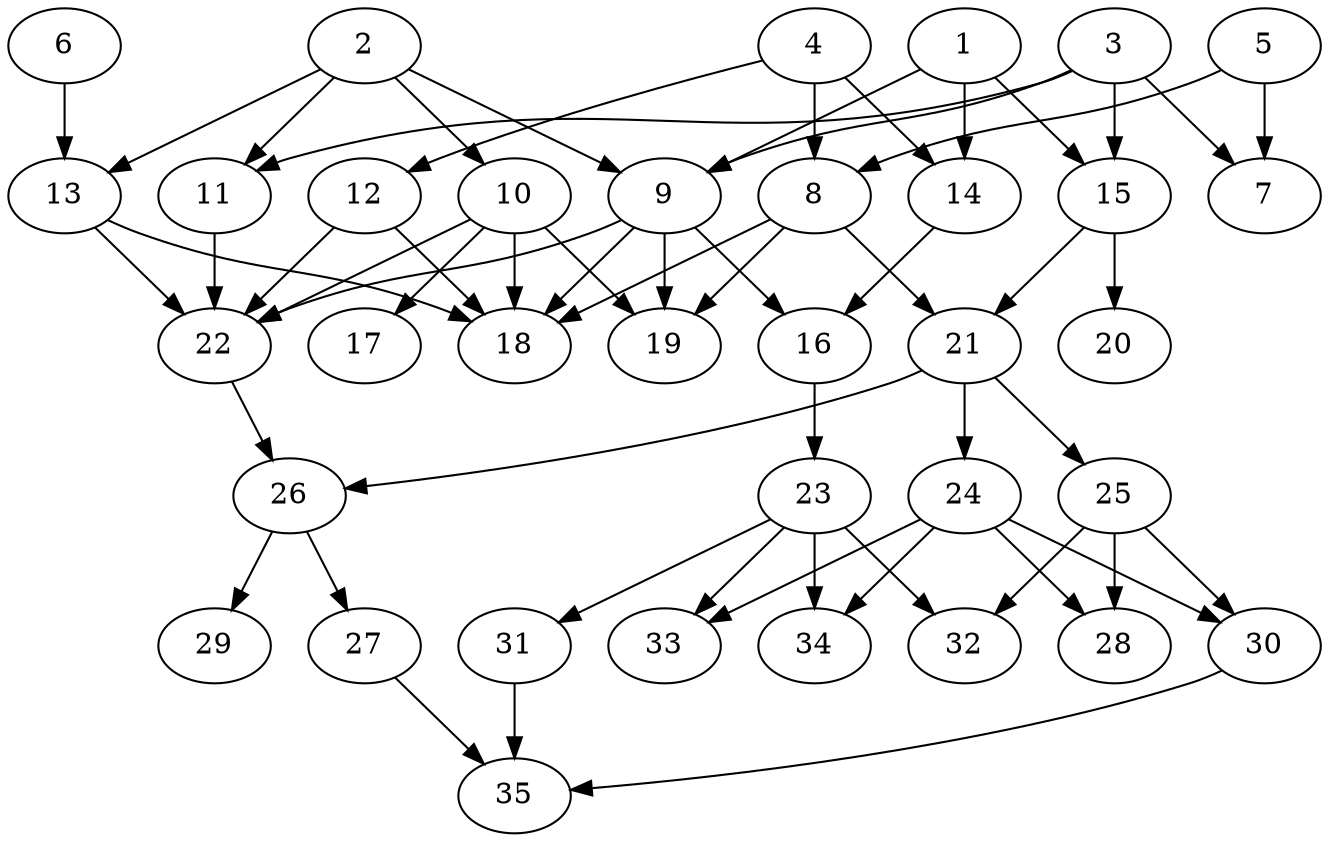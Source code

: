 // DAG (tier=2-normal, mode=compute, n=35, ccr=0.354, fat=0.589, density=0.466, regular=0.502, jump=0.181, mindata=524288, maxdata=8388608)
// DAG automatically generated by daggen at Sun Aug 24 16:33:33 2025
// /home/ermia/Project/Environments/daggen/bin/daggen --dot --ccr 0.354 --fat 0.589 --regular 0.502 --density 0.466 --jump 0.181 --mindata 524288 --maxdata 8388608 -n 35 
digraph G {
  1 [size="795071256733965952", alpha="0.01", expect_size="397535628366982976"]
  1 -> 9 [size ="362424179884032"]
  1 -> 14 [size ="362424179884032"]
  1 -> 15 [size ="362424179884032"]
  2 [size="2852654598324224000", alpha="0.04", expect_size="1426327299162112000"]
  2 -> 9 [size ="16091237580800"]
  2 -> 10 [size ="16091237580800"]
  2 -> 11 [size ="16091237580800"]
  2 -> 13 [size ="16091237580800"]
  3 [size="168794046292612349952", alpha="0.01", expect_size="84397023146306174976"]
  3 -> 7 [size ="244340093878272"]
  3 -> 9 [size ="244340093878272"]
  3 -> 11 [size ="244340093878272"]
  3 -> 15 [size ="244340093878272"]
  4 [size="10470507701019912", alpha="0.16", expect_size="5235253850509956"]
  4 -> 8 [size ="17881156812800"]
  4 -> 12 [size ="17881156812800"]
  4 -> 14 [size ="17881156812800"]
  5 [size="91340954370318532608", alpha="0.01", expect_size="45670477185159266304"]
  5 -> 7 [size ="162255844933632"]
  5 -> 8 [size ="162255844933632"]
  6 [size="2736856128557154304", alpha="0.06", expect_size="1368428064278577152"]
  6 -> 13 [size ="15652773429248"]
  7 [size="263656850398350671872", alpha="0.03", expect_size="131828425199175335936"]
  8 [size="351355389518077231104", alpha="0.12", expect_size="175677694759038615552"]
  8 -> 18 [size ="398340441243648"]
  8 -> 19 [size ="398340441243648"]
  8 -> 21 [size ="398340441243648"]
  9 [size="1113796678854944", alpha="0.08", expect_size="556898339427472"]
  9 -> 16 [size ="61515877056512"]
  9 -> 18 [size ="61515877056512"]
  9 -> 19 [size ="61515877056512"]
  9 -> 22 [size ="61515877056512"]
  10 [size="15447262775860826", alpha="0.06", expect_size="7723631387930413"]
  10 -> 17 [size ="250536053964800"]
  10 -> 18 [size ="250536053964800"]
  10 -> 19 [size ="250536053964800"]
  10 -> 22 [size ="250536053964800"]
  11 [size="181999349838594080", alpha="0.18", expect_size="90999674919297040"]
  11 -> 22 [size ="360771917709312"]
  12 [size="23588989983842052", alpha="0.13", expect_size="11794494991921026"]
  12 -> 18 [size ="27179089920000"]
  12 -> 22 [size ="27179089920000"]
  13 [size="4693165237675625", alpha="0.14", expect_size="2346582618837812"]
  13 -> 18 [size ="196751856238592"]
  13 -> 22 [size ="196751856238592"]
  14 [size="5889792879922939", alpha="0.11", expect_size="2944896439961469"]
  14 -> 16 [size ="365850817200128"]
  15 [size="522590723302232162304", alpha="0.16", expect_size="261295361651116081152"]
  15 -> 20 [size ="519036362293248"]
  15 -> 21 [size ="519036362293248"]
  16 [size="103104090458339968", alpha="0.16", expect_size="51552045229169984"]
  16 -> 23 [size ="162846671372288"]
  17 [size="22673260929724973056", alpha="0.19", expect_size="11336630464862486528"]
  18 [size="237774892433408000", alpha="0.16", expect_size="118887446216704000"]
  19 [size="387397531202293334016", alpha="0.01", expect_size="193698765601146667008"]
  20 [size="10986412263894016", alpha="0.06", expect_size="5493206131947008"]
  21 [size="9459001013325600", alpha="0.10", expect_size="4729500506662800"]
  21 -> 24 [size ="306942530551808"]
  21 -> 25 [size ="306942530551808"]
  21 -> 26 [size ="306942530551808"]
  22 [size="12003999220477514", alpha="0.10", expect_size="6001999610238757"]
  22 -> 26 [size ="189347668164608"]
  23 [size="1149817579886587904", alpha="0.09", expect_size="574908789943293952"]
  23 -> 31 [size ="492335129427968"]
  23 -> 32 [size ="492335129427968"]
  23 -> 33 [size ="492335129427968"]
  23 -> 34 [size ="492335129427968"]
  24 [size="963301377481042432", alpha="0.03", expect_size="481650688740521216"]
  24 -> 28 [size ="443728246341632"]
  24 -> 30 [size ="443728246341632"]
  24 -> 33 [size ="443728246341632"]
  24 -> 34 [size ="443728246341632"]
  25 [size="10738114036581796", alpha="0.15", expect_size="5369057018290898"]
  25 -> 28 [size ="338249646080000"]
  25 -> 30 [size ="338249646080000"]
  25 -> 32 [size ="338249646080000"]
  26 [size="1146681375149268", alpha="0.02", expect_size="573340687574634"]
  26 -> 27 [size ="43149523156992"]
  26 -> 29 [size ="43149523156992"]
  27 [size="389359861958373801984", alpha="0.12", expect_size="194679930979186900992"]
  27 -> 35 [size ="426570455973888"]
  28 [size="236832899899443904512", alpha="0.09", expect_size="118416449949721952256"]
  29 [size="109610749707714992", alpha="0.16", expect_size="54805374853857496"]
  30 [size="196160986084439776", alpha="0.17", expect_size="98080493042219888"]
  30 -> 35 [size ="495037964091392"]
  31 [size="14458465913878112", alpha="0.13", expect_size="7229232956939056"]
  31 -> 35 [size ="353982614601728"]
  32 [size="22574966583066624000", alpha="0.01", expect_size="11287483291533312000"]
  33 [size="1452369899993711104", alpha="0.04", expect_size="726184949996855552"]
  34 [size="1769981340450555", alpha="0.03", expect_size="884990670225277"]
  35 [size="371711104714475008", alpha="0.08", expect_size="185855552357237504"]
}
